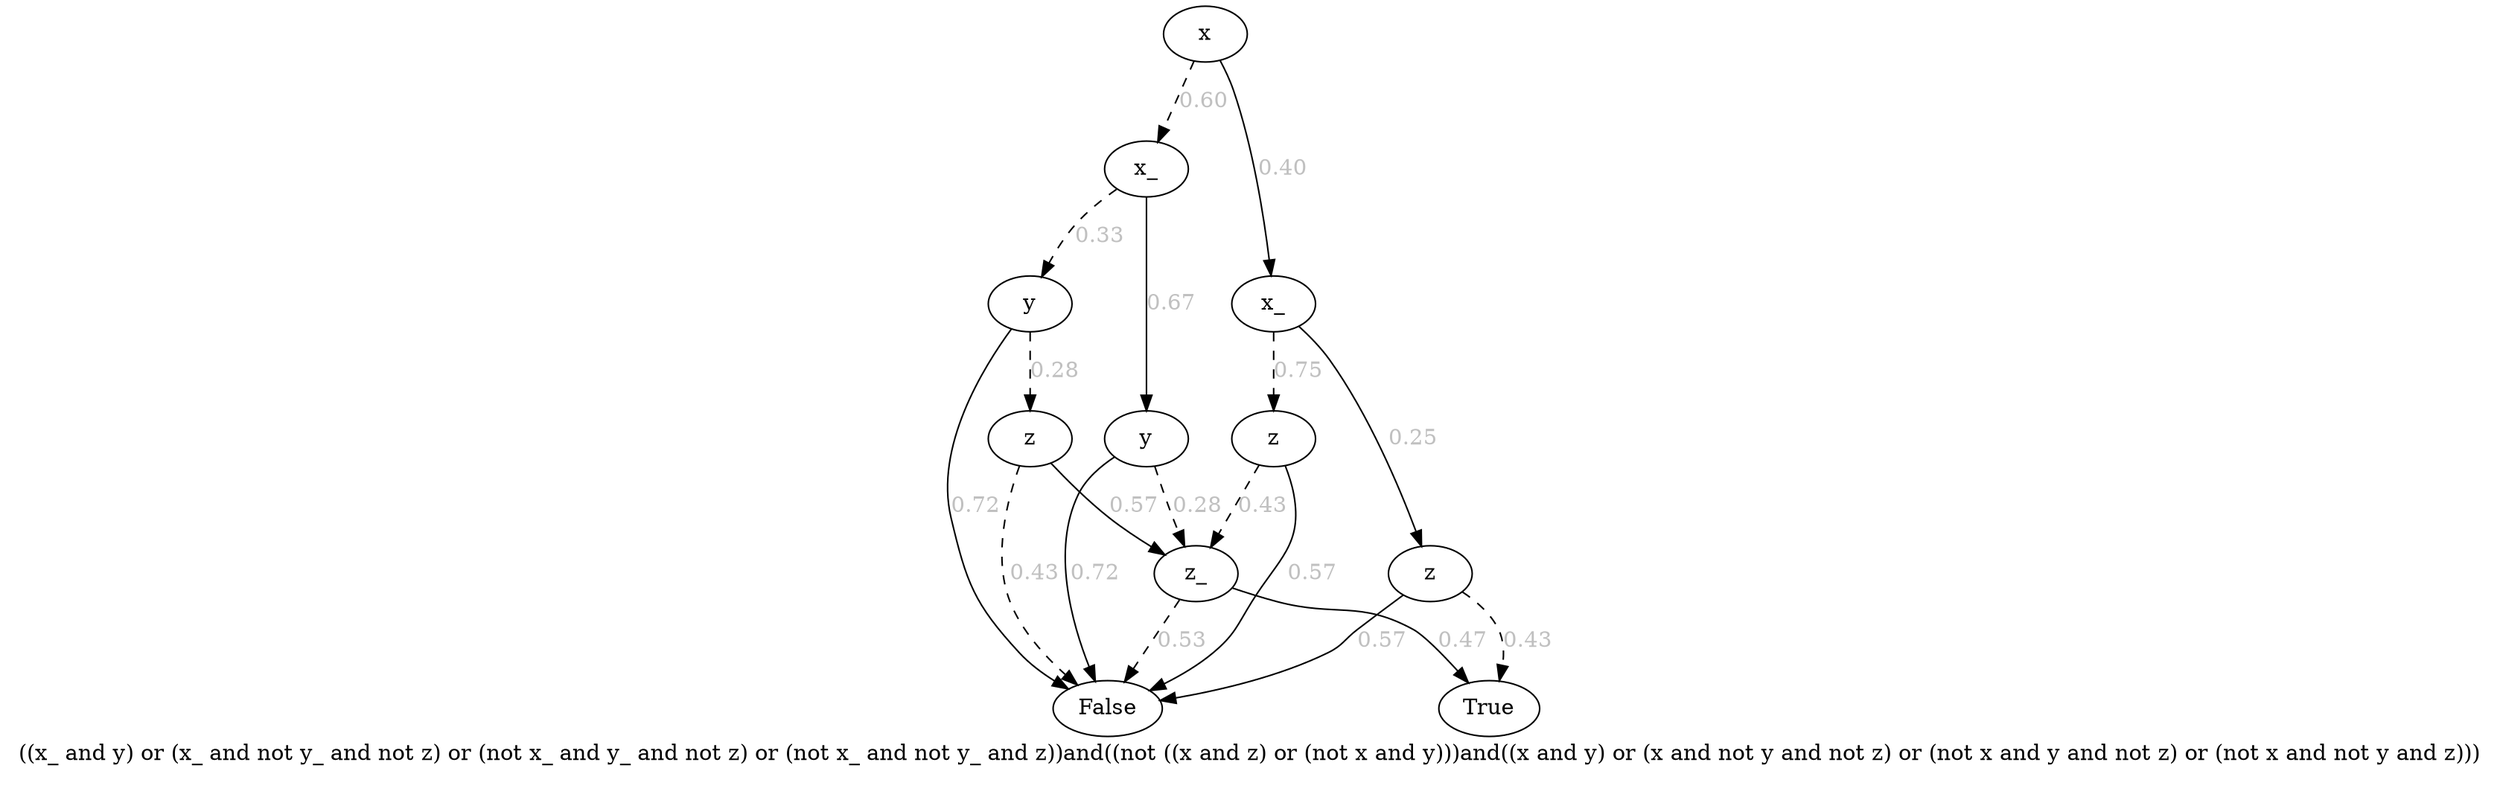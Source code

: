 digraph{
label="((x_ and y) or (x_ and not y_ and not z) or (not x_ and y_ and not z) or (not x_ and not y_ and z))and((not ((x and z) or (not x and y)))and((x and y) or (x and not y and not z) or (not x and y and not z) or (not x and not y and z)))\n\n"
1192242498768[label=x]1192242498928[label="x_
"]
1192242498768 -> 1192242498928[style=dashed label="0.60" fontcolor = gray]
1192242499408[label="y
"]
1192242498928 -> 1192242499408[style=dashed label="0.33" fontcolor = gray]
1192242501008[label="z
"]
1192242499408 -> 1192242501008[style=dashed label="0.28" fontcolor = gray]
1192242499568[label="False
"]
1192242501008 -> 1192242499568[style=dashed label="0.43" fontcolor = gray]
1192242496688[label="z_
"]
1192242501008 -> 1192242496688 [label="0.57" fontcolor = gray]
1192242499568[label="False
"]
1192242496688 -> 1192242499568[style=dashed label="0.53" fontcolor = gray]
1192242501808[label="True
"]
1192242496688 -> 1192242501808 [label="0.47" fontcolor = gray]
1192242499568[label="False
"]
1192242499408 -> 1192242499568 [label="0.72" fontcolor = gray]
1192242504848[label="y
"]
1192242498928 -> 1192242504848 [label="0.67" fontcolor = gray]
1192242496688[label="z_
"]
1192242504848 -> 1192242496688[style=dashed label="0.28" fontcolor = gray]
1192242499568[label="False
"]
1192242504848 -> 1192242499568 [label="0.72" fontcolor = gray]
1192242500368[label="x_
"]
1192242498768 -> 1192242500368 [label="0.40" fontcolor = gray]
1192242505488[label="z
"]
1192242500368 -> 1192242505488[style=dashed label="0.75" fontcolor = gray]
1192242496688[label="z_
"]
1192242505488 -> 1192242496688[style=dashed label="0.43" fontcolor = gray]
1192242499568[label="False
"]
1192242505488 -> 1192242499568 [label="0.57" fontcolor = gray]
1192242500848[label="z
"]
1192242500368 -> 1192242500848 [label="0.25" fontcolor = gray]
1192242501808[label="True
"]
1192242500848 -> 1192242501808[style=dashed label="0.43" fontcolor = gray]
1192242499568[label="False
"]
1192242500848 -> 1192242499568 [label="0.57" fontcolor = gray]
}